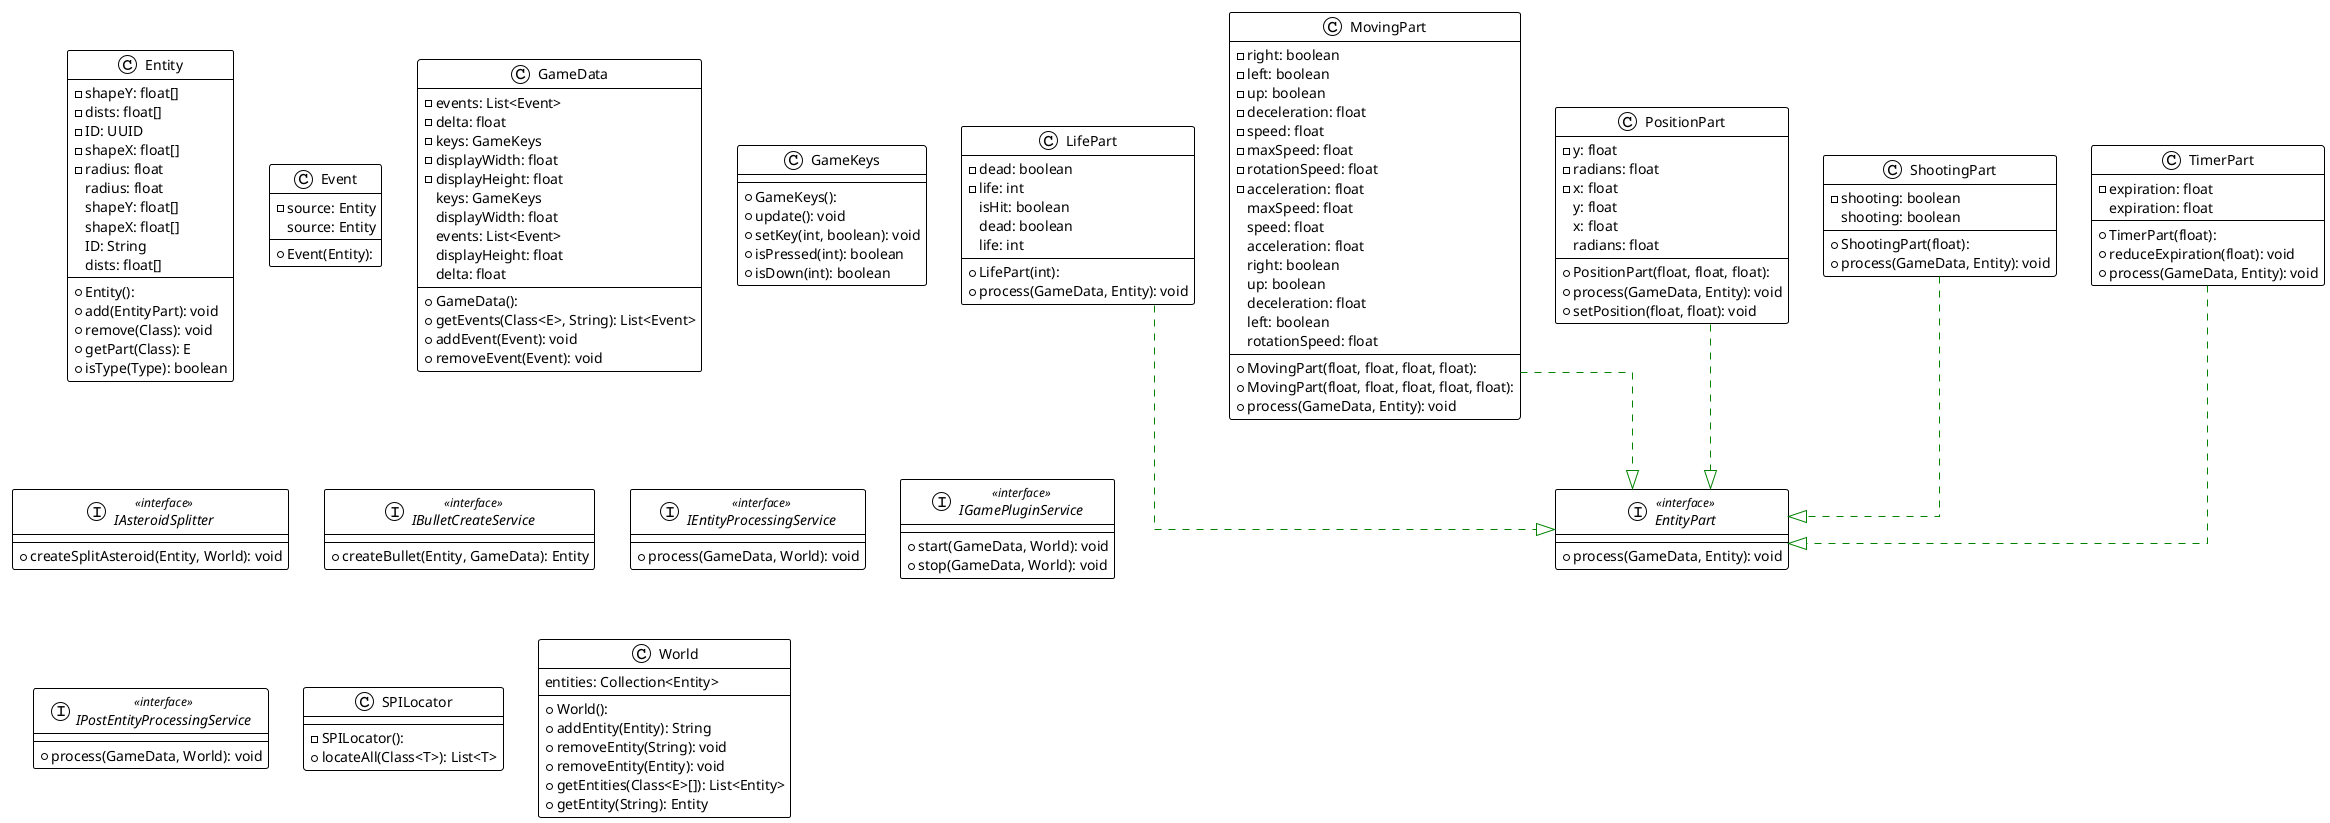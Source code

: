 @startuml

!theme plain
top to bottom direction
skinparam linetype ortho

class Entity {
  + Entity(): 
  - shapeY: float[]
  - dists: float[]
  - ID: UUID
  - shapeX: float[]
  - radius: float
  + add(EntityPart): void
  + remove(Class): void
  + getPart(Class): E
  + isType(Type): boolean
   radius: float
   shapeY: float[]
   shapeX: float[]
   ID: String
   dists: float[]
}
interface EntityPart << interface >> {
  + process(GameData, Entity): void
}
class Event {
  + Event(Entity): 
  - source: Entity
   source: Entity
}
class GameData {
  + GameData(): 
  - events: List<Event>
  - delta: float
  - keys: GameKeys
  - displayWidth: float
  - displayHeight: float
  + getEvents(Class<E>, String): List<Event>
  + addEvent(Event): void
  + removeEvent(Event): void
   keys: GameKeys
   displayWidth: float
   events: List<Event>
   displayHeight: float
   delta: float
}
class GameKeys {
  + GameKeys(): 
  + update(): void
  + setKey(int, boolean): void
  + isPressed(int): boolean
  + isDown(int): boolean
}
interface IAsteroidSplitter << interface >> {
  + createSplitAsteroid(Entity, World): void
}
interface IBulletCreateService << interface >> {
  + createBullet(Entity, GameData): Entity
}
interface IEntityProcessingService << interface >> {
  + process(GameData, World): void
}
interface IGamePluginService << interface >> {
  + start(GameData, World): void
  + stop(GameData, World): void
}
interface IPostEntityProcessingService << interface >> {
  + process(GameData, World): void
}
class LifePart {
  + LifePart(int): 
  - dead: boolean
  - life: int
  + process(GameData, Entity): void
   isHit: boolean
   dead: boolean
   life: int
}
class MovingPart {
  + MovingPart(float, float, float, float): 
  + MovingPart(float, float, float, float, float): 
  - right: boolean
  - left: boolean
  - up: boolean
  - deceleration: float
  - speed: float
  - maxSpeed: float
  - rotationSpeed: float
  - acceleration: float
  + process(GameData, Entity): void
   maxSpeed: float
   speed: float
   acceleration: float
   right: boolean
   up: boolean
   deceleration: float
   left: boolean
   rotationSpeed: float
}
class PositionPart {
  + PositionPart(float, float, float): 
  - y: float
  - radians: float
  - x: float
  + process(GameData, Entity): void
  + setPosition(float, float): void
   y: float
   x: float
   radians: float
}
class SPILocator {
  - SPILocator(): 
  + locateAll(Class<T>): List<T>
}
class ShootingPart {
  + ShootingPart(float): 
  - shooting: boolean
  + process(GameData, Entity): void
   shooting: boolean
}
class TimerPart {
  + TimerPart(float): 
  - expiration: float
  + reduceExpiration(float): void
  + process(GameData, Entity): void
   expiration: float
}
class World {
  + World(): 
  + addEntity(Entity): String
  + removeEntity(String): void
  + removeEntity(Entity): void
  + getEntities(Class<E>[]): List<Entity>
  + getEntity(String): Entity
   entities: Collection<Entity>
}

LifePart                      -[#008200,dashed]-^  EntityPart                   
MovingPart                    -[#008200,dashed]-^  EntityPart                   
PositionPart                  -[#008200,dashed]-^  EntityPart                   
ShootingPart                  -[#008200,dashed]-^  EntityPart                   
TimerPart                     -[#008200,dashed]-^  EntityPart                   
@enduml
